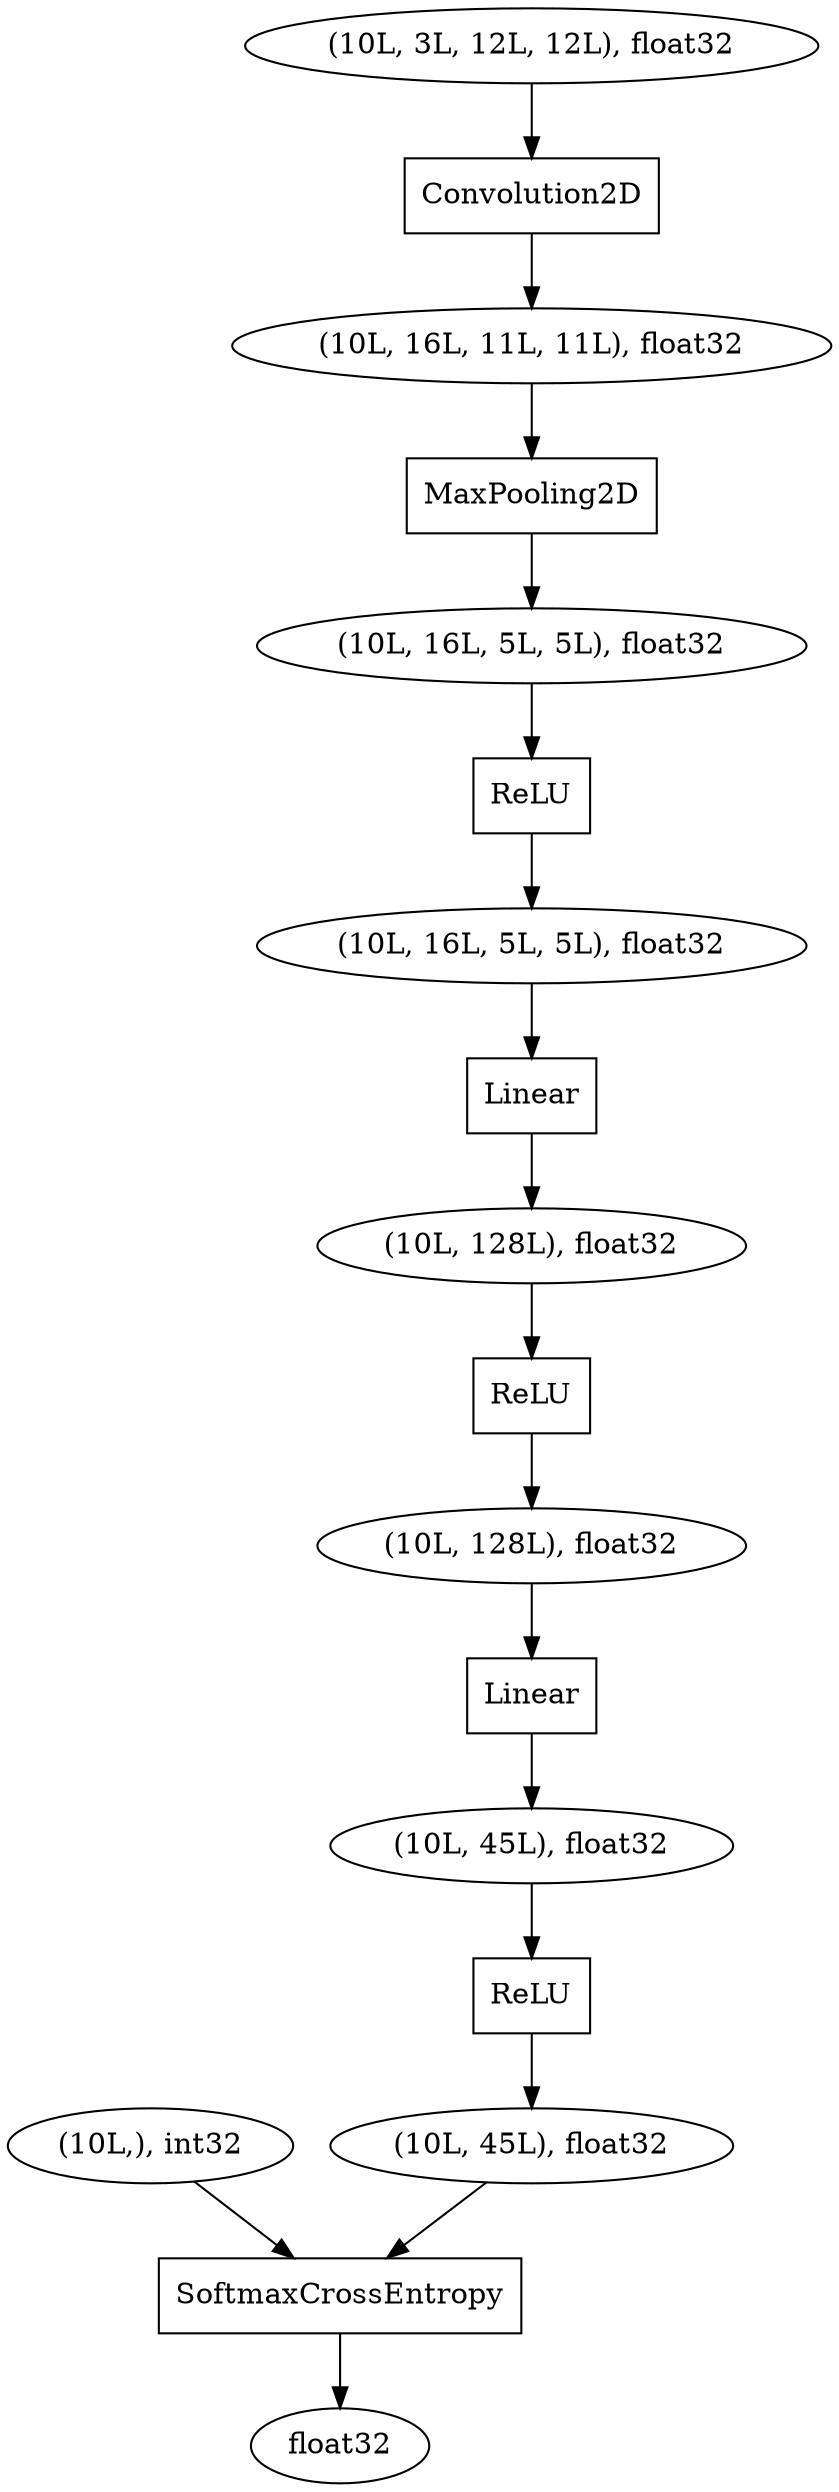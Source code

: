 digraph graphname{292576280 [shape="box",label="Linear"];292575832 [shape="oval",label="(10L,), int32"];292575888 [shape="oval",label="(10L, 3L, 12L, 12L), float32"];292576616 [shape="oval",label="(10L, 16L, 11L, 11L), float32"];292595864 [shape="oval",label="(10L, 45L), float32"];292594856 [shape="oval",label="(10L, 128L), float32"];292594352 [shape="box",label="Linear"];292577064 [shape="box",label="ReLU"];292577008 [shape="oval",label="(10L, 16L, 5L, 5L), float32"];292594464 [shape="box",label="ReLU"];292576056 [shape="box",label="MaxPooling2D"];292594016 [shape="oval",label="(10L, 16L, 5L, 5L), float32"];292576112 [shape="box",label="Convolution2D"];292595584 [shape="oval",label="(10L, 45L), float32"];292594632 [shape="oval",label="(10L, 128L), float32"];292595360 [shape="box",label="ReLU"];292596704 [shape="oval",label="float32"];292595696 [shape="box",label="SoftmaxCrossEntropy"];292577008 -> 292577064;292575832 -> 292595696;292594856 -> 292594352;292595584 -> 292594464;292595360 -> 292594856;292594632 -> 292595360;292576112 -> 292576616;292575888 -> 292576112;292576616 -> 292576056;292576056 -> 292577008;292577064 -> 292594016;292576280 -> 292594632;292594464 -> 292595864;292595864 -> 292595696;292594352 -> 292595584;292595696 -> 292596704;292594016 -> 292576280;}